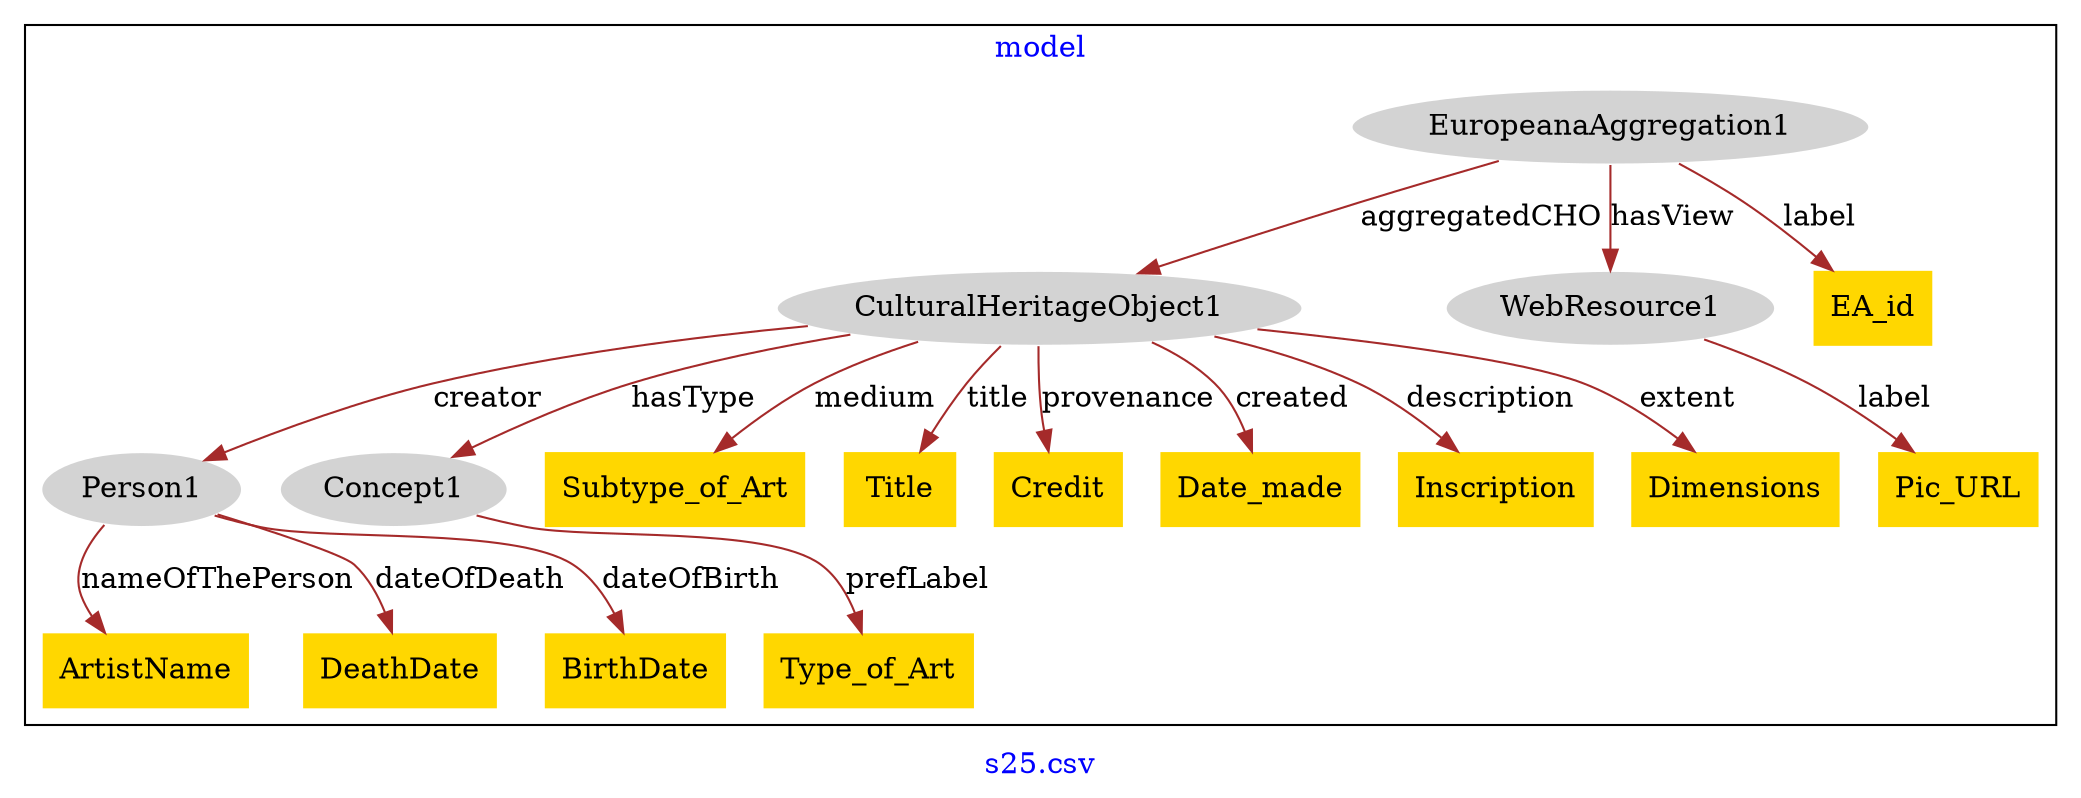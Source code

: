 digraph n0 {
fontcolor="blue"
remincross="true"
label="s25.csv"
subgraph cluster {
label="model"
n2[style="filled",color="white",fillcolor="lightgray",label="CulturalHeritageObject1"];
n3[style="filled",color="white",fillcolor="lightgray",label="Person1"];
n4[style="filled",color="white",fillcolor="lightgray",label="Concept1"];
n5[style="filled",color="white",fillcolor="lightgray",label="EuropeanaAggregation1"];
n6[style="filled",color="white",fillcolor="lightgray",label="WebResource1"];
n7[shape="plaintext",style="filled",fillcolor="gold",label="Type_of_Art"];
n8[shape="plaintext",style="filled",fillcolor="gold",label="Subtype_of_Art"];
n9[shape="plaintext",style="filled",fillcolor="gold",label="Title"];
n10[shape="plaintext",style="filled",fillcolor="gold",label="Credit"];
n11[shape="plaintext",style="filled",fillcolor="gold",label="Date_made"];
n12[shape="plaintext",style="filled",fillcolor="gold",label="Inscription"];
n13[shape="plaintext",style="filled",fillcolor="gold",label="ArtistName"];
n14[shape="plaintext",style="filled",fillcolor="gold",label="Dimensions"];
n15[shape="plaintext",style="filled",fillcolor="gold",label="Pic_URL"];
n16[shape="plaintext",style="filled",fillcolor="gold",label="DeathDate"];
n17[shape="plaintext",style="filled",fillcolor="gold",label="BirthDate"];
n18[shape="plaintext",style="filled",fillcolor="gold",label="EA_id"];
}
n2 -> n3[color="brown",fontcolor="black",label="creator"]
n2 -> n4[color="brown",fontcolor="black",label="hasType"]
n5 -> n2[color="brown",fontcolor="black",label="aggregatedCHO"]
n5 -> n6[color="brown",fontcolor="black",label="hasView"]
n4 -> n7[color="brown",fontcolor="black",label="prefLabel"]
n2 -> n8[color="brown",fontcolor="black",label="medium"]
n2 -> n9[color="brown",fontcolor="black",label="title"]
n2 -> n10[color="brown",fontcolor="black",label="provenance"]
n2 -> n11[color="brown",fontcolor="black",label="created"]
n2 -> n12[color="brown",fontcolor="black",label="description"]
n3 -> n13[color="brown",fontcolor="black",label="nameOfThePerson"]
n2 -> n14[color="brown",fontcolor="black",label="extent"]
n6 -> n15[color="brown",fontcolor="black",label="label"]
n3 -> n16[color="brown",fontcolor="black",label="dateOfDeath"]
n3 -> n17[color="brown",fontcolor="black",label="dateOfBirth"]
n5 -> n18[color="brown",fontcolor="black",label="label"]
}
